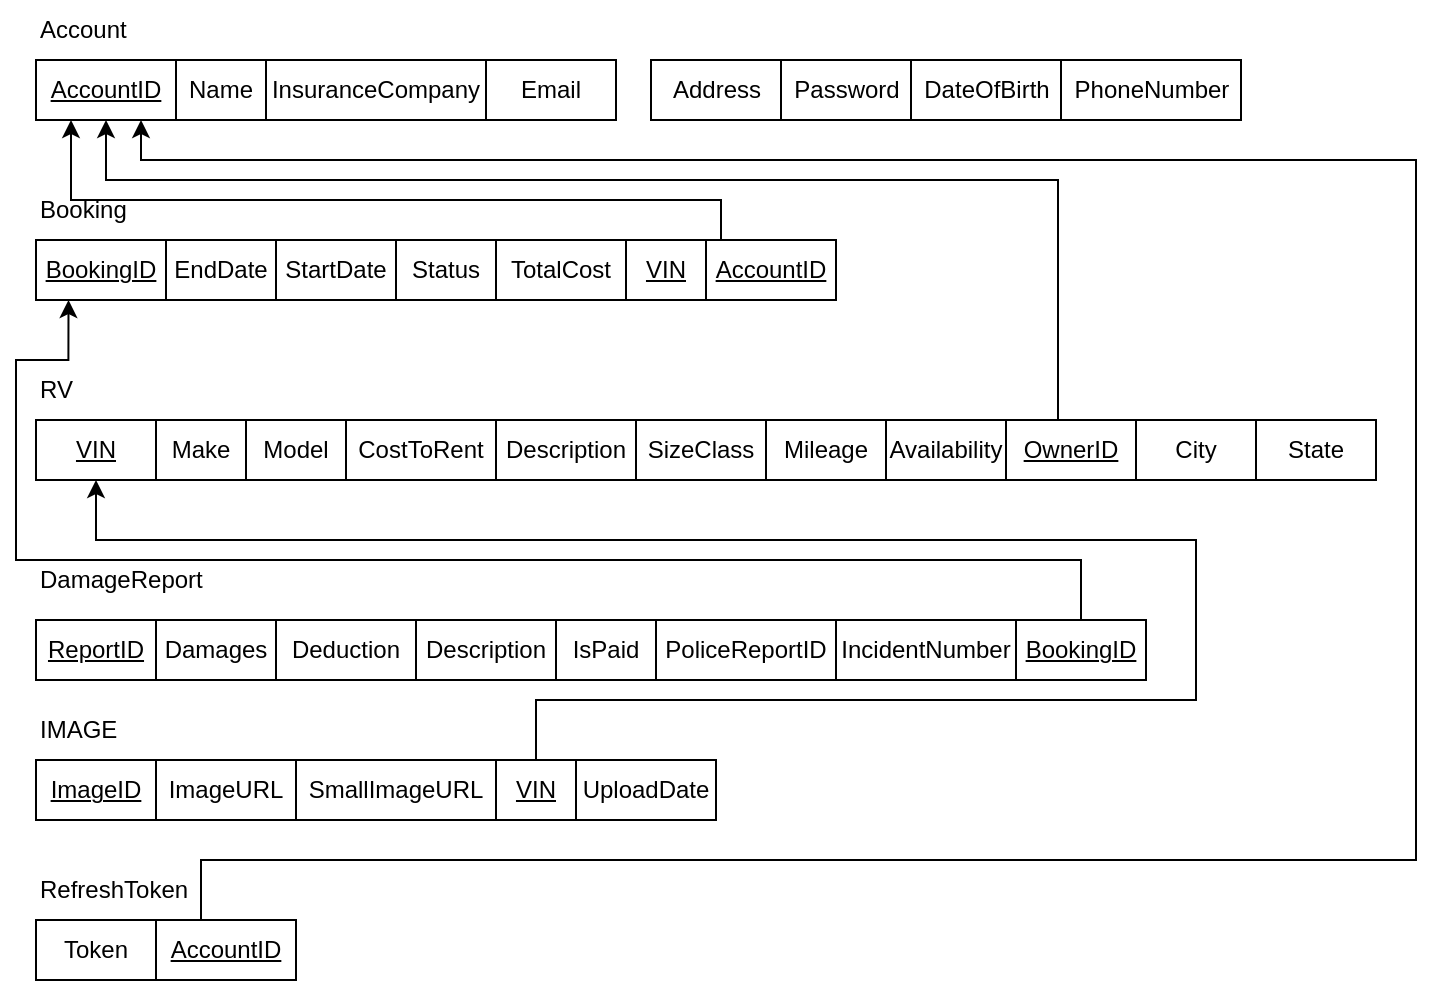 <mxfile version="27.0.9">
  <diagram id="R2lEEEUBdFMjLlhIrx00" name="Page-1">
    <mxGraphModel dx="1701" dy="898" grid="1" gridSize="10" guides="1" tooltips="1" connect="1" arrows="1" fold="1" page="1" pageScale="1" pageWidth="850" pageHeight="1100" math="0" shadow="0" extFonts="Permanent Marker^https://fonts.googleapis.com/css?family=Permanent+Marker">
      <root>
        <mxCell id="0" />
        <mxCell id="1" parent="0" />
        <mxCell id="UZMCwY883td22Gfu0i2W-1" value="&lt;u&gt;BookingID&lt;/u&gt;" style="rounded=0;whiteSpace=wrap;html=1;" parent="1" vertex="1">
          <mxGeometry x="50" y="150" width="65" height="30" as="geometry" />
        </mxCell>
        <mxCell id="UZMCwY883td22Gfu0i2W-2" value="EndDate" style="rounded=0;whiteSpace=wrap;html=1;" parent="1" vertex="1">
          <mxGeometry x="115" y="150" width="55" height="30" as="geometry" />
        </mxCell>
        <mxCell id="UZMCwY883td22Gfu0i2W-3" value="StartDate" style="rounded=0;whiteSpace=wrap;html=1;" parent="1" vertex="1">
          <mxGeometry x="170" y="150" width="60" height="30" as="geometry" />
        </mxCell>
        <mxCell id="UZMCwY883td22Gfu0i2W-4" value="Status" style="rounded=0;whiteSpace=wrap;html=1;" parent="1" vertex="1">
          <mxGeometry x="230" y="150" width="50" height="30" as="geometry" />
        </mxCell>
        <mxCell id="UZMCwY883td22Gfu0i2W-5" value="TotalCost" style="rounded=0;whiteSpace=wrap;html=1;" parent="1" vertex="1">
          <mxGeometry x="280" y="150" width="65" height="30" as="geometry" />
        </mxCell>
        <mxCell id="UZMCwY883td22Gfu0i2W-6" value="&lt;u&gt;VIN&lt;/u&gt;" style="rounded=0;whiteSpace=wrap;html=1;" parent="1" vertex="1">
          <mxGeometry x="345" y="150" width="40" height="30" as="geometry" />
        </mxCell>
        <mxCell id="UZMCwY883td22Gfu0i2W-7" value="Booking" style="text;html=1;align=left;verticalAlign=middle;resizable=0;points=[];autosize=1;strokeColor=none;fillColor=none;" parent="1" vertex="1">
          <mxGeometry x="50" y="120" width="70" height="30" as="geometry" />
        </mxCell>
        <mxCell id="UZMCwY883td22Gfu0i2W-8" style="edgeStyle=orthogonalEdgeStyle;rounded=0;orthogonalLoop=1;jettySize=auto;html=1;exitX=0.25;exitY=0;exitDx=0;exitDy=0;entryX=0.5;entryY=1;entryDx=0;entryDy=0;" parent="1" edge="1">
          <mxGeometry relative="1" as="geometry">
            <Array as="points">
              <mxPoint x="392.5" y="150" />
              <mxPoint x="392.5" y="130" />
              <mxPoint x="67.5" y="130" />
            </Array>
            <mxPoint x="383.75" y="150" as="sourcePoint" />
            <mxPoint x="67.5" y="90" as="targetPoint" />
          </mxGeometry>
        </mxCell>
        <mxCell id="UZMCwY883td22Gfu0i2W-9" value="&lt;u&gt;AccountID&lt;/u&gt;" style="rounded=0;whiteSpace=wrap;html=1;" parent="1" vertex="1">
          <mxGeometry x="385" y="150" width="65" height="30" as="geometry" />
        </mxCell>
        <mxCell id="UZMCwY883td22Gfu0i2W-10" value="&lt;u&gt;VIN&lt;/u&gt;" style="rounded=0;whiteSpace=wrap;html=1;" parent="1" vertex="1">
          <mxGeometry x="50" y="240" width="60" height="30" as="geometry" />
        </mxCell>
        <mxCell id="UZMCwY883td22Gfu0i2W-11" value="Make" style="rounded=0;whiteSpace=wrap;html=1;" parent="1" vertex="1">
          <mxGeometry x="110" y="240" width="45" height="30" as="geometry" />
        </mxCell>
        <mxCell id="UZMCwY883td22Gfu0i2W-12" value="Model" style="rounded=0;whiteSpace=wrap;html=1;" parent="1" vertex="1">
          <mxGeometry x="155" y="240" width="50" height="30" as="geometry" />
        </mxCell>
        <mxCell id="UZMCwY883td22Gfu0i2W-13" value="CostToRent" style="rounded=0;whiteSpace=wrap;html=1;" parent="1" vertex="1">
          <mxGeometry x="205" y="240" width="75" height="30" as="geometry" />
        </mxCell>
        <mxCell id="UZMCwY883td22Gfu0i2W-14" value="Description" style="rounded=0;whiteSpace=wrap;html=1;" parent="1" vertex="1">
          <mxGeometry x="280" y="240" width="70" height="30" as="geometry" />
        </mxCell>
        <mxCell id="UZMCwY883td22Gfu0i2W-15" value="SizeClass" style="rounded=0;whiteSpace=wrap;html=1;" parent="1" vertex="1">
          <mxGeometry x="350" y="240" width="65" height="30" as="geometry" />
        </mxCell>
        <mxCell id="UZMCwY883td22Gfu0i2W-16" value="RV" style="text;html=1;align=left;verticalAlign=middle;resizable=0;points=[];autosize=1;strokeColor=none;fillColor=none;" parent="1" vertex="1">
          <mxGeometry x="50" y="210" width="40" height="30" as="geometry" />
        </mxCell>
        <mxCell id="UZMCwY883td22Gfu0i2W-17" value="City" style="rounded=0;whiteSpace=wrap;html=1;" parent="1" vertex="1">
          <mxGeometry x="600" y="240" width="60" height="30" as="geometry" />
        </mxCell>
        <mxCell id="UZMCwY883td22Gfu0i2W-18" value="Mileage&lt;span style=&quot;color: rgba(0, 0, 0, 0); font-family: monospace; font-size: 0px; text-align: start; text-wrap-mode: nowrap;&quot;&gt;%3CmxGraphModel%3E%3Croot%3E%3CmxCell%20id%3D%220%22%2F%3E%3CmxCell%20id%3D%221%22%20parent%3D%220%22%2F%3E%3CmxCell%20id%3D%222%22%20value%3D%22Location%22%20style%3D%22rounded%3D0%3BwhiteSpace%3Dwrap%3Bhtml%3D1%3B%22%20vertex%3D%221%22%20parent%3D%221%22%3E%3CmxGeometry%20x%3D%22420%22%20y%3D%22450%22%20width%3D%2260%22%20height%3D%2230%22%20as%3D%22geometry%22%2F%3E%3C%2FmxCell%3E%3C%2Froot%3E%3C%2FmxGraphModel%3E&lt;/span&gt;" style="rounded=0;whiteSpace=wrap;html=1;" parent="1" vertex="1">
          <mxGeometry x="415" y="240" width="60" height="30" as="geometry" />
        </mxCell>
        <mxCell id="UZMCwY883td22Gfu0i2W-19" value="Availability" style="rounded=0;whiteSpace=wrap;html=1;" parent="1" vertex="1">
          <mxGeometry x="475" y="240" width="60" height="30" as="geometry" />
        </mxCell>
        <mxCell id="UZMCwY883td22Gfu0i2W-20" style="edgeStyle=orthogonalEdgeStyle;rounded=0;orthogonalLoop=1;jettySize=auto;html=1;entryX=0.5;entryY=1;entryDx=0;entryDy=0;" parent="1" target="UZMCwY883td22Gfu0i2W-35" edge="1">
          <mxGeometry relative="1" as="geometry">
            <Array as="points">
              <mxPoint x="561" y="240" />
              <mxPoint x="561" y="120" />
              <mxPoint x="85" y="120" />
            </Array>
            <mxPoint x="563.75" y="240" as="sourcePoint" />
            <mxPoint x="36.25" y="90" as="targetPoint" />
          </mxGeometry>
        </mxCell>
        <mxCell id="UZMCwY883td22Gfu0i2W-21" value="&lt;u&gt;OwnerID&lt;/u&gt;" style="rounded=0;whiteSpace=wrap;html=1;" parent="1" vertex="1">
          <mxGeometry x="535" y="240" width="65" height="30" as="geometry" />
        </mxCell>
        <mxCell id="UZMCwY883td22Gfu0i2W-22" value="&lt;u&gt;ImageID&lt;/u&gt;" style="rounded=0;whiteSpace=wrap;html=1;" parent="1" vertex="1">
          <mxGeometry x="50" y="410" width="60" height="30" as="geometry" />
        </mxCell>
        <mxCell id="UZMCwY883td22Gfu0i2W-23" value="IMAGE" style="text;html=1;align=left;verticalAlign=middle;resizable=0;points=[];autosize=1;strokeColor=none;fillColor=none;" parent="1" vertex="1">
          <mxGeometry x="50" y="380" width="60" height="30" as="geometry" />
        </mxCell>
        <mxCell id="UZMCwY883td22Gfu0i2W-24" value="ImageURL" style="rounded=0;whiteSpace=wrap;html=1;" parent="1" vertex="1">
          <mxGeometry x="110" y="410" width="70" height="30" as="geometry" />
        </mxCell>
        <mxCell id="UZMCwY883td22Gfu0i2W-25" value="SmallImageURL" style="rounded=0;whiteSpace=wrap;html=1;" parent="1" vertex="1">
          <mxGeometry x="180" y="410" width="100" height="30" as="geometry" />
        </mxCell>
        <mxCell id="UZMCwY883td22Gfu0i2W-26" value="UploadDate" style="rounded=0;whiteSpace=wrap;html=1;" parent="1" vertex="1">
          <mxGeometry x="320" y="410" width="70" height="30" as="geometry" />
        </mxCell>
        <mxCell id="UZMCwY883td22Gfu0i2W-27" style="edgeStyle=orthogonalEdgeStyle;rounded=0;orthogonalLoop=1;jettySize=auto;html=1;exitX=0.5;exitY=0;exitDx=0;exitDy=0;entryX=0.5;entryY=1;entryDx=0;entryDy=0;" parent="1" source="UZMCwY883td22Gfu0i2W-28" target="UZMCwY883td22Gfu0i2W-10" edge="1">
          <mxGeometry relative="1" as="geometry">
            <Array as="points">
              <mxPoint x="300" y="380" />
              <mxPoint x="630" y="380" />
              <mxPoint x="630" y="300" />
              <mxPoint x="80" y="300" />
            </Array>
          </mxGeometry>
        </mxCell>
        <mxCell id="UZMCwY883td22Gfu0i2W-28" value="&lt;u&gt;VIN&lt;/u&gt;" style="rounded=0;whiteSpace=wrap;html=1;" parent="1" vertex="1">
          <mxGeometry x="280" y="410" width="40" height="30" as="geometry" />
        </mxCell>
        <mxCell id="UZMCwY883td22Gfu0i2W-29" value="Token" style="rounded=0;whiteSpace=wrap;html=1;" parent="1" vertex="1">
          <mxGeometry x="50" y="490" width="60" height="30" as="geometry" />
        </mxCell>
        <mxCell id="UZMCwY883td22Gfu0i2W-30" value="RefreshToken" style="text;html=1;align=left;verticalAlign=middle;resizable=0;points=[];autosize=1;strokeColor=none;fillColor=none;" parent="1" vertex="1">
          <mxGeometry x="50" y="460" width="100" height="30" as="geometry" />
        </mxCell>
        <mxCell id="UZMCwY883td22Gfu0i2W-31" style="edgeStyle=orthogonalEdgeStyle;rounded=0;orthogonalLoop=1;jettySize=auto;html=1;exitX=0.5;exitY=0;exitDx=0;exitDy=0;entryX=0.75;entryY=1;entryDx=0;entryDy=0;" parent="1" edge="1" target="UZMCwY883td22Gfu0i2W-35">
          <mxGeometry relative="1" as="geometry">
            <Array as="points">
              <mxPoint x="133" y="460" />
              <mxPoint x="740" y="460" />
              <mxPoint x="740" y="110" />
              <mxPoint x="103" y="110" />
            </Array>
            <mxPoint x="132.5" y="490" as="sourcePoint" />
            <mxPoint x="55.0" y="90" as="targetPoint" />
          </mxGeometry>
        </mxCell>
        <mxCell id="UZMCwY883td22Gfu0i2W-32" value="&lt;u&gt;AccountID&lt;/u&gt;" style="rounded=0;whiteSpace=wrap;html=1;" parent="1" vertex="1">
          <mxGeometry x="110" y="490" width="70" height="30" as="geometry" />
        </mxCell>
        <mxCell id="UZMCwY883td22Gfu0i2W-33" value="Email" style="rounded=0;whiteSpace=wrap;html=1;" parent="1" vertex="1">
          <mxGeometry x="275" y="60" width="65" height="30" as="geometry" />
        </mxCell>
        <mxCell id="UZMCwY883td22Gfu0i2W-35" value="&lt;u&gt;AccountID&lt;/u&gt;" style="rounded=0;whiteSpace=wrap;html=1;" parent="1" vertex="1">
          <mxGeometry x="50" y="60" width="70" height="30" as="geometry" />
        </mxCell>
        <mxCell id="UZMCwY883td22Gfu0i2W-36" value="Name" style="rounded=0;whiteSpace=wrap;html=1;" parent="1" vertex="1">
          <mxGeometry x="120" y="60" width="45" height="30" as="geometry" />
        </mxCell>
        <mxCell id="UZMCwY883td22Gfu0i2W-37" value="InsuranceCompany" style="rounded=0;whiteSpace=wrap;html=1;" parent="1" vertex="1">
          <mxGeometry x="165" y="60" width="110" height="30" as="geometry" />
        </mxCell>
        <mxCell id="UZMCwY883td22Gfu0i2W-38" value="Address" style="rounded=0;whiteSpace=wrap;html=1;" parent="1" vertex="1">
          <mxGeometry x="357.5" y="60" width="65" height="30" as="geometry" />
        </mxCell>
        <mxCell id="UZMCwY883td22Gfu0i2W-39" value="DateOfBirth" style="rounded=0;whiteSpace=wrap;html=1;" parent="1" vertex="1">
          <mxGeometry x="487.5" y="60" width="75" height="30" as="geometry" />
        </mxCell>
        <mxCell id="UZMCwY883td22Gfu0i2W-40" value="Account" style="text;html=1;align=left;verticalAlign=middle;resizable=0;points=[];autosize=1;strokeColor=none;fillColor=none;" parent="1" vertex="1">
          <mxGeometry x="50" y="30" width="70" height="30" as="geometry" />
        </mxCell>
        <mxCell id="UZMCwY883td22Gfu0i2W-41" value="PhoneNumber" style="rounded=0;whiteSpace=wrap;html=1;" parent="1" vertex="1">
          <mxGeometry x="562.5" y="60" width="90" height="30" as="geometry" />
        </mxCell>
        <mxCell id="UZMCwY883td22Gfu0i2W-42" value="Password" style="rounded=0;whiteSpace=wrap;html=1;" parent="1" vertex="1">
          <mxGeometry x="422.5" y="60" width="65" height="30" as="geometry" />
        </mxCell>
        <mxCell id="UZMCwY883td22Gfu0i2W-43" value="" style="group" parent="1" connectable="0" vertex="1">
          <mxGeometry x="50" y="290" width="500" height="80" as="geometry" />
        </mxCell>
        <mxCell id="UZMCwY883td22Gfu0i2W-44" value="DamageReport" style="text;html=1;align=left;verticalAlign=middle;resizable=0;points=[];autosize=1;strokeColor=none;fillColor=none;" parent="UZMCwY883td22Gfu0i2W-43" vertex="1">
          <mxGeometry y="15" width="100" height="30" as="geometry" />
        </mxCell>
        <mxCell id="UZMCwY883td22Gfu0i2W-45" value="&lt;u&gt;ReportID&lt;/u&gt;" style="rounded=0;whiteSpace=wrap;html=1;" parent="UZMCwY883td22Gfu0i2W-43" vertex="1">
          <mxGeometry y="50" width="60" height="30" as="geometry" />
        </mxCell>
        <mxCell id="UZMCwY883td22Gfu0i2W-46" value="Damages" style="rounded=0;whiteSpace=wrap;html=1;" parent="UZMCwY883td22Gfu0i2W-43" vertex="1">
          <mxGeometry x="60" y="50" width="60" height="30" as="geometry" />
        </mxCell>
        <mxCell id="UZMCwY883td22Gfu0i2W-47" value="Deduction" style="rounded=0;whiteSpace=wrap;html=1;" parent="UZMCwY883td22Gfu0i2W-43" vertex="1">
          <mxGeometry x="120" y="50" width="70" height="30" as="geometry" />
        </mxCell>
        <mxCell id="UZMCwY883td22Gfu0i2W-48" value="Description" style="rounded=0;whiteSpace=wrap;html=1;" parent="UZMCwY883td22Gfu0i2W-43" vertex="1">
          <mxGeometry x="190" y="50" width="70" height="30" as="geometry" />
        </mxCell>
        <mxCell id="UZMCwY883td22Gfu0i2W-49" value="PoliceReportID" style="rounded=0;whiteSpace=wrap;html=1;" parent="UZMCwY883td22Gfu0i2W-43" vertex="1">
          <mxGeometry x="310" y="50" width="90" height="30" as="geometry" />
        </mxCell>
        <mxCell id="UZMCwY883td22Gfu0i2W-50" value="IncidentNumber" style="rounded=0;whiteSpace=wrap;html=1;" parent="UZMCwY883td22Gfu0i2W-43" vertex="1">
          <mxGeometry x="400" y="50" width="90" height="30" as="geometry" />
        </mxCell>
        <mxCell id="UZMCwY883td22Gfu0i2W-51" value="&lt;u&gt;BookingID&lt;/u&gt;" style="rounded=0;whiteSpace=wrap;html=1;" parent="UZMCwY883td22Gfu0i2W-43" vertex="1">
          <mxGeometry x="490" y="50" width="65" height="30" as="geometry" />
        </mxCell>
        <mxCell id="UZMCwY883td22Gfu0i2W-56" value="IsPaid" style="rounded=0;whiteSpace=wrap;html=1;" parent="UZMCwY883td22Gfu0i2W-43" vertex="1">
          <mxGeometry x="260" y="50" width="50" height="30" as="geometry" />
        </mxCell>
        <mxCell id="UZMCwY883td22Gfu0i2W-54" style="edgeStyle=orthogonalEdgeStyle;rounded=0;orthogonalLoop=1;jettySize=auto;html=1;exitX=0.5;exitY=0;exitDx=0;exitDy=0;entryX=0.25;entryY=1;entryDx=0;entryDy=0;" parent="1" source="UZMCwY883td22Gfu0i2W-51" target="UZMCwY883td22Gfu0i2W-1" edge="1">
          <mxGeometry relative="1" as="geometry">
            <Array as="points">
              <mxPoint x="573" y="310" />
              <mxPoint x="40" y="310" />
              <mxPoint x="40" y="210" />
              <mxPoint x="66" y="210" />
            </Array>
          </mxGeometry>
        </mxCell>
        <mxCell id="UZMCwY883td22Gfu0i2W-55" value="State" style="rounded=0;whiteSpace=wrap;html=1;" parent="1" vertex="1">
          <mxGeometry x="660" y="240" width="60" height="30" as="geometry" />
        </mxCell>
      </root>
    </mxGraphModel>
  </diagram>
</mxfile>
